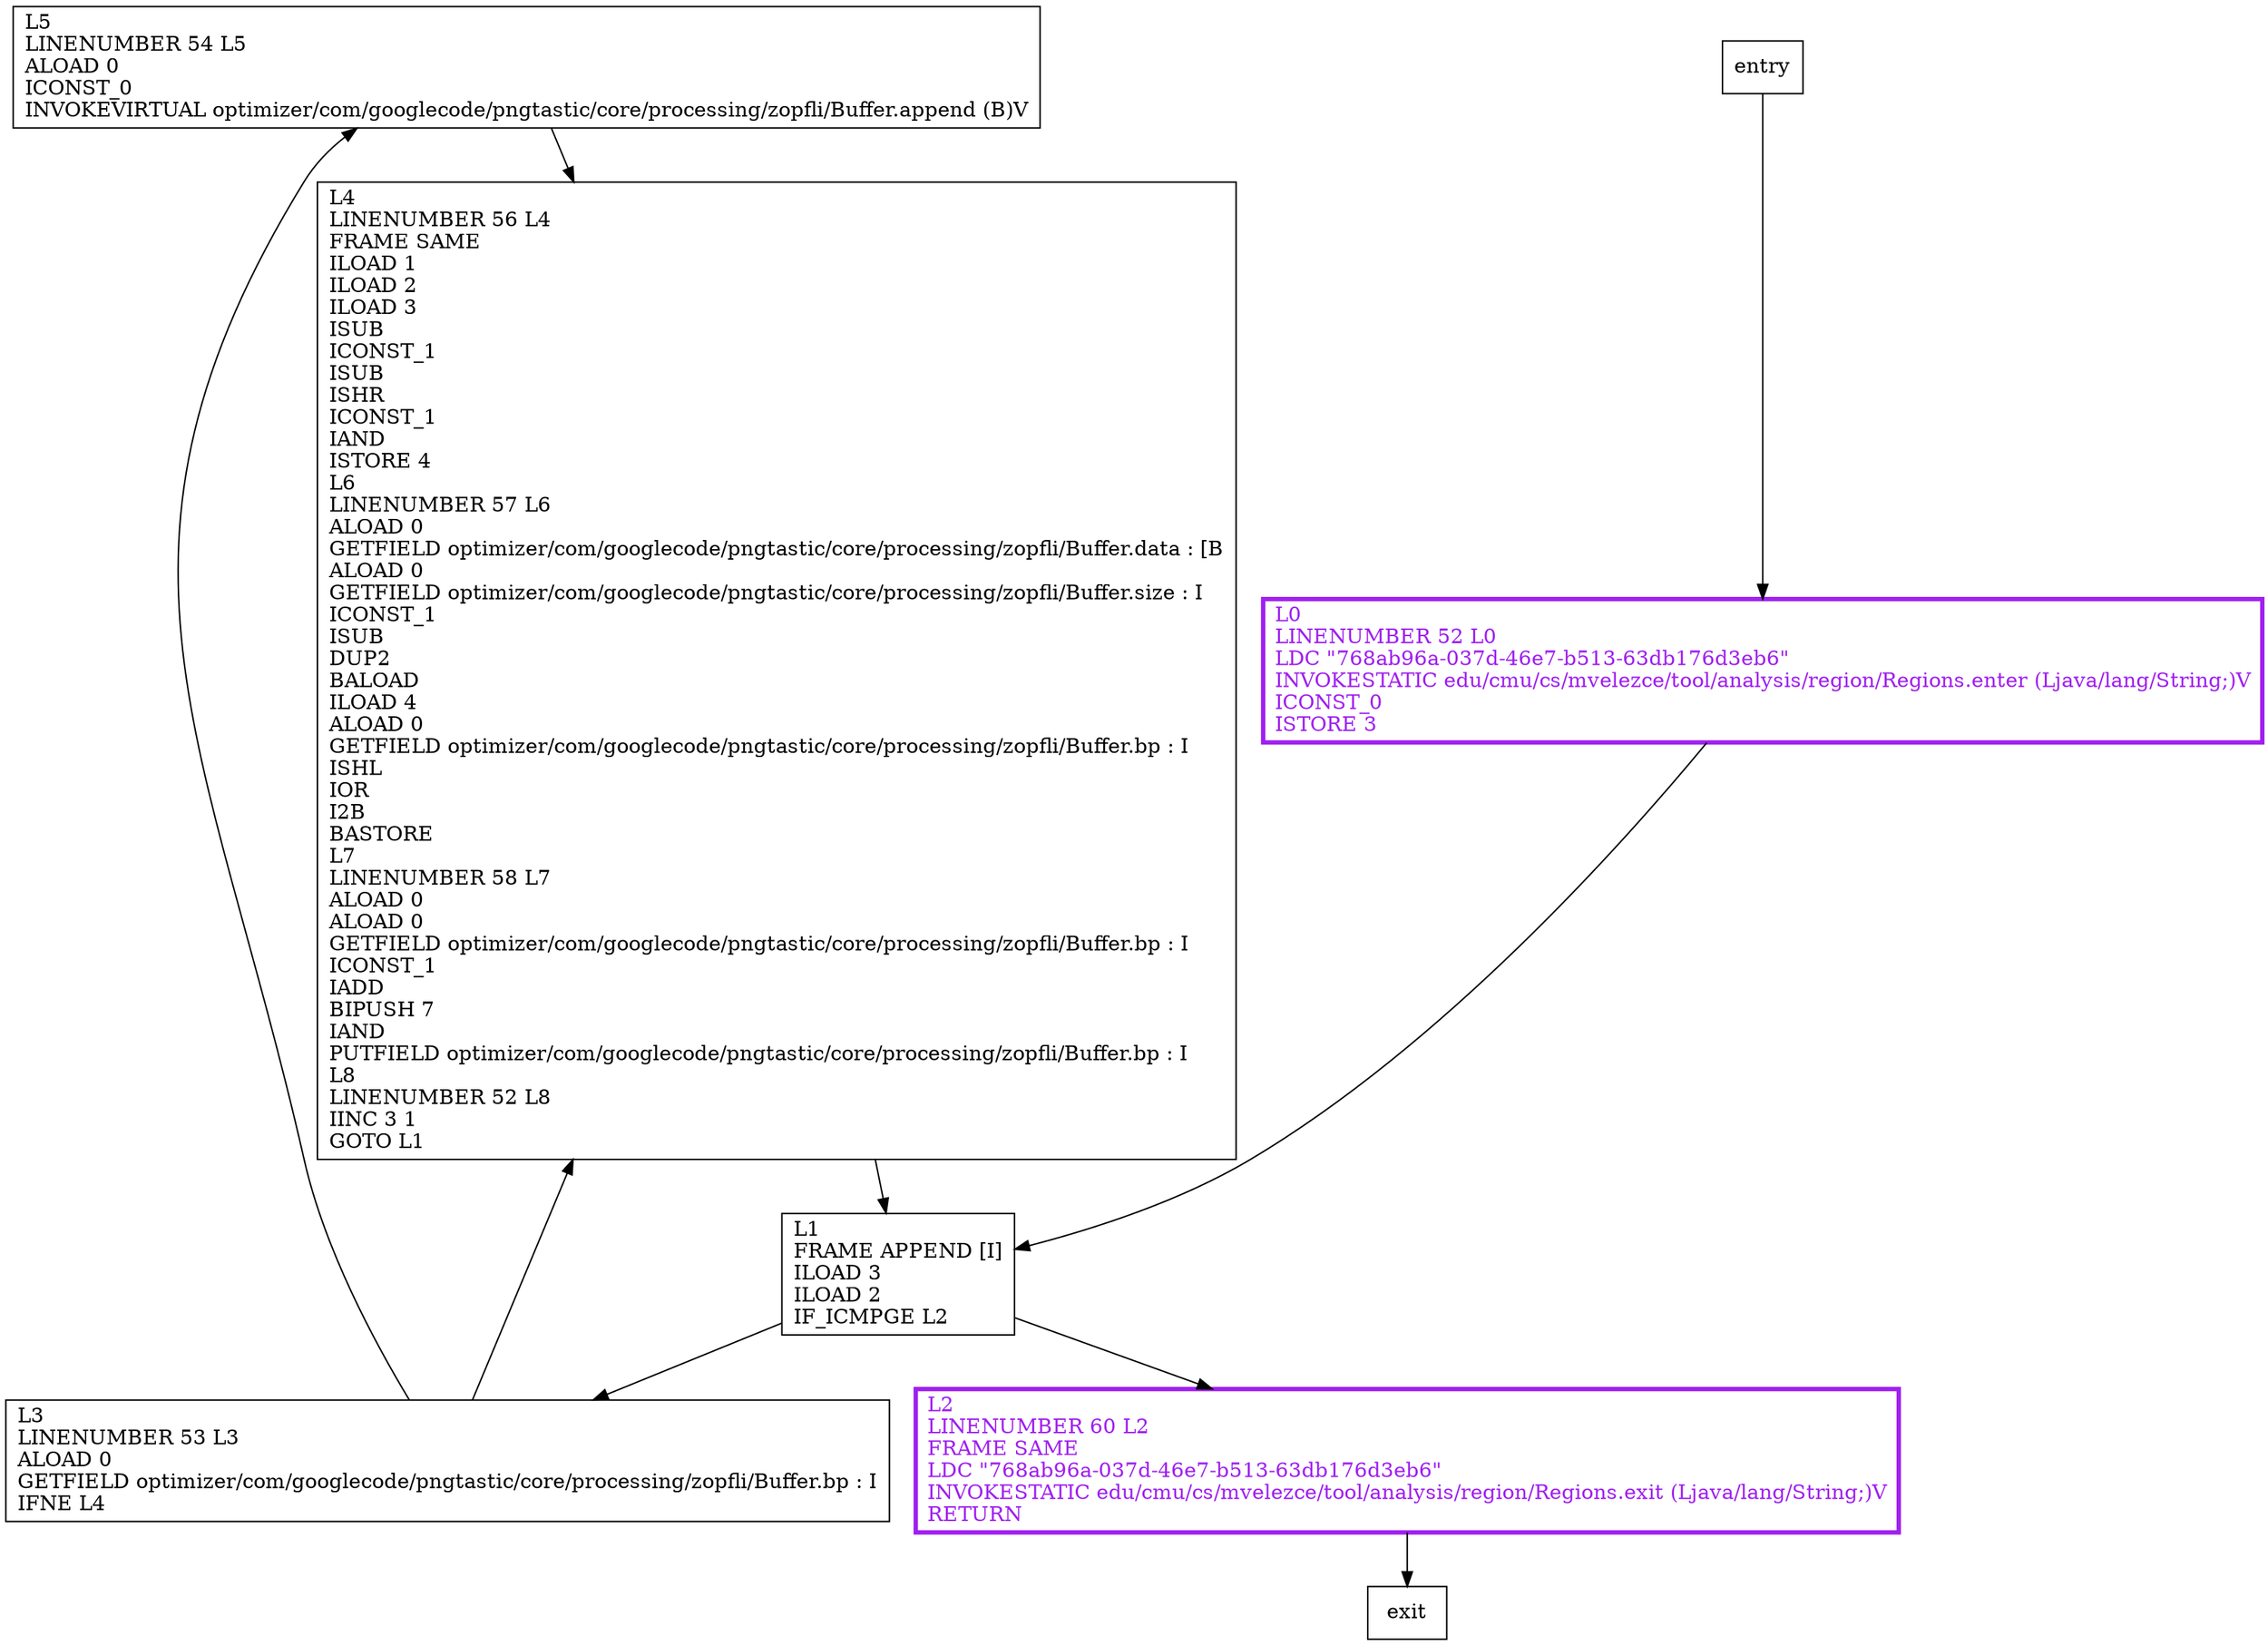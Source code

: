digraph addHuffmanBits {
node [shape=record];
685934 [label="L5\lLINENUMBER 54 L5\lALOAD 0\lICONST_0\lINVOKEVIRTUAL optimizer/com/googlecode/pngtastic/core/processing/zopfli/Buffer.append (B)V\l"];
212963786 [label="L3\lLINENUMBER 53 L3\lALOAD 0\lGETFIELD optimizer/com/googlecode/pngtastic/core/processing/zopfli/Buffer.bp : I\lIFNE L4\l"];
2032909428 [label="L1\lFRAME APPEND [I]\lILOAD 3\lILOAD 2\lIF_ICMPGE L2\l"];
1531200408 [label="L2\lLINENUMBER 60 L2\lFRAME SAME\lLDC \"768ab96a-037d-46e7-b513-63db176d3eb6\"\lINVOKESTATIC edu/cmu/cs/mvelezce/tool/analysis/region/Regions.exit (Ljava/lang/String;)V\lRETURN\l"];
1123321137 [label="L4\lLINENUMBER 56 L4\lFRAME SAME\lILOAD 1\lILOAD 2\lILOAD 3\lISUB\lICONST_1\lISUB\lISHR\lICONST_1\lIAND\lISTORE 4\lL6\lLINENUMBER 57 L6\lALOAD 0\lGETFIELD optimizer/com/googlecode/pngtastic/core/processing/zopfli/Buffer.data : [B\lALOAD 0\lGETFIELD optimizer/com/googlecode/pngtastic/core/processing/zopfli/Buffer.size : I\lICONST_1\lISUB\lDUP2\lBALOAD\lILOAD 4\lALOAD 0\lGETFIELD optimizer/com/googlecode/pngtastic/core/processing/zopfli/Buffer.bp : I\lISHL\lIOR\lI2B\lBASTORE\lL7\lLINENUMBER 58 L7\lALOAD 0\lALOAD 0\lGETFIELD optimizer/com/googlecode/pngtastic/core/processing/zopfli/Buffer.bp : I\lICONST_1\lIADD\lBIPUSH 7\lIAND\lPUTFIELD optimizer/com/googlecode/pngtastic/core/processing/zopfli/Buffer.bp : I\lL8\lLINENUMBER 52 L8\lIINC 3 1\lGOTO L1\l"];
365625031 [label="L0\lLINENUMBER 52 L0\lLDC \"768ab96a-037d-46e7-b513-63db176d3eb6\"\lINVOKESTATIC edu/cmu/cs/mvelezce/tool/analysis/region/Regions.enter (Ljava/lang/String;)V\lICONST_0\lISTORE 3\l"];
entry;
exit;
entry -> 365625031;
685934 -> 1123321137;
212963786 -> 685934;
212963786 -> 1123321137;
2032909428 -> 212963786;
2032909428 -> 1531200408;
1531200408 -> exit;
1123321137 -> 2032909428;
365625031 -> 2032909428;
1531200408[fontcolor="purple", penwidth=3, color="purple"];
365625031[fontcolor="purple", penwidth=3, color="purple"];
}

